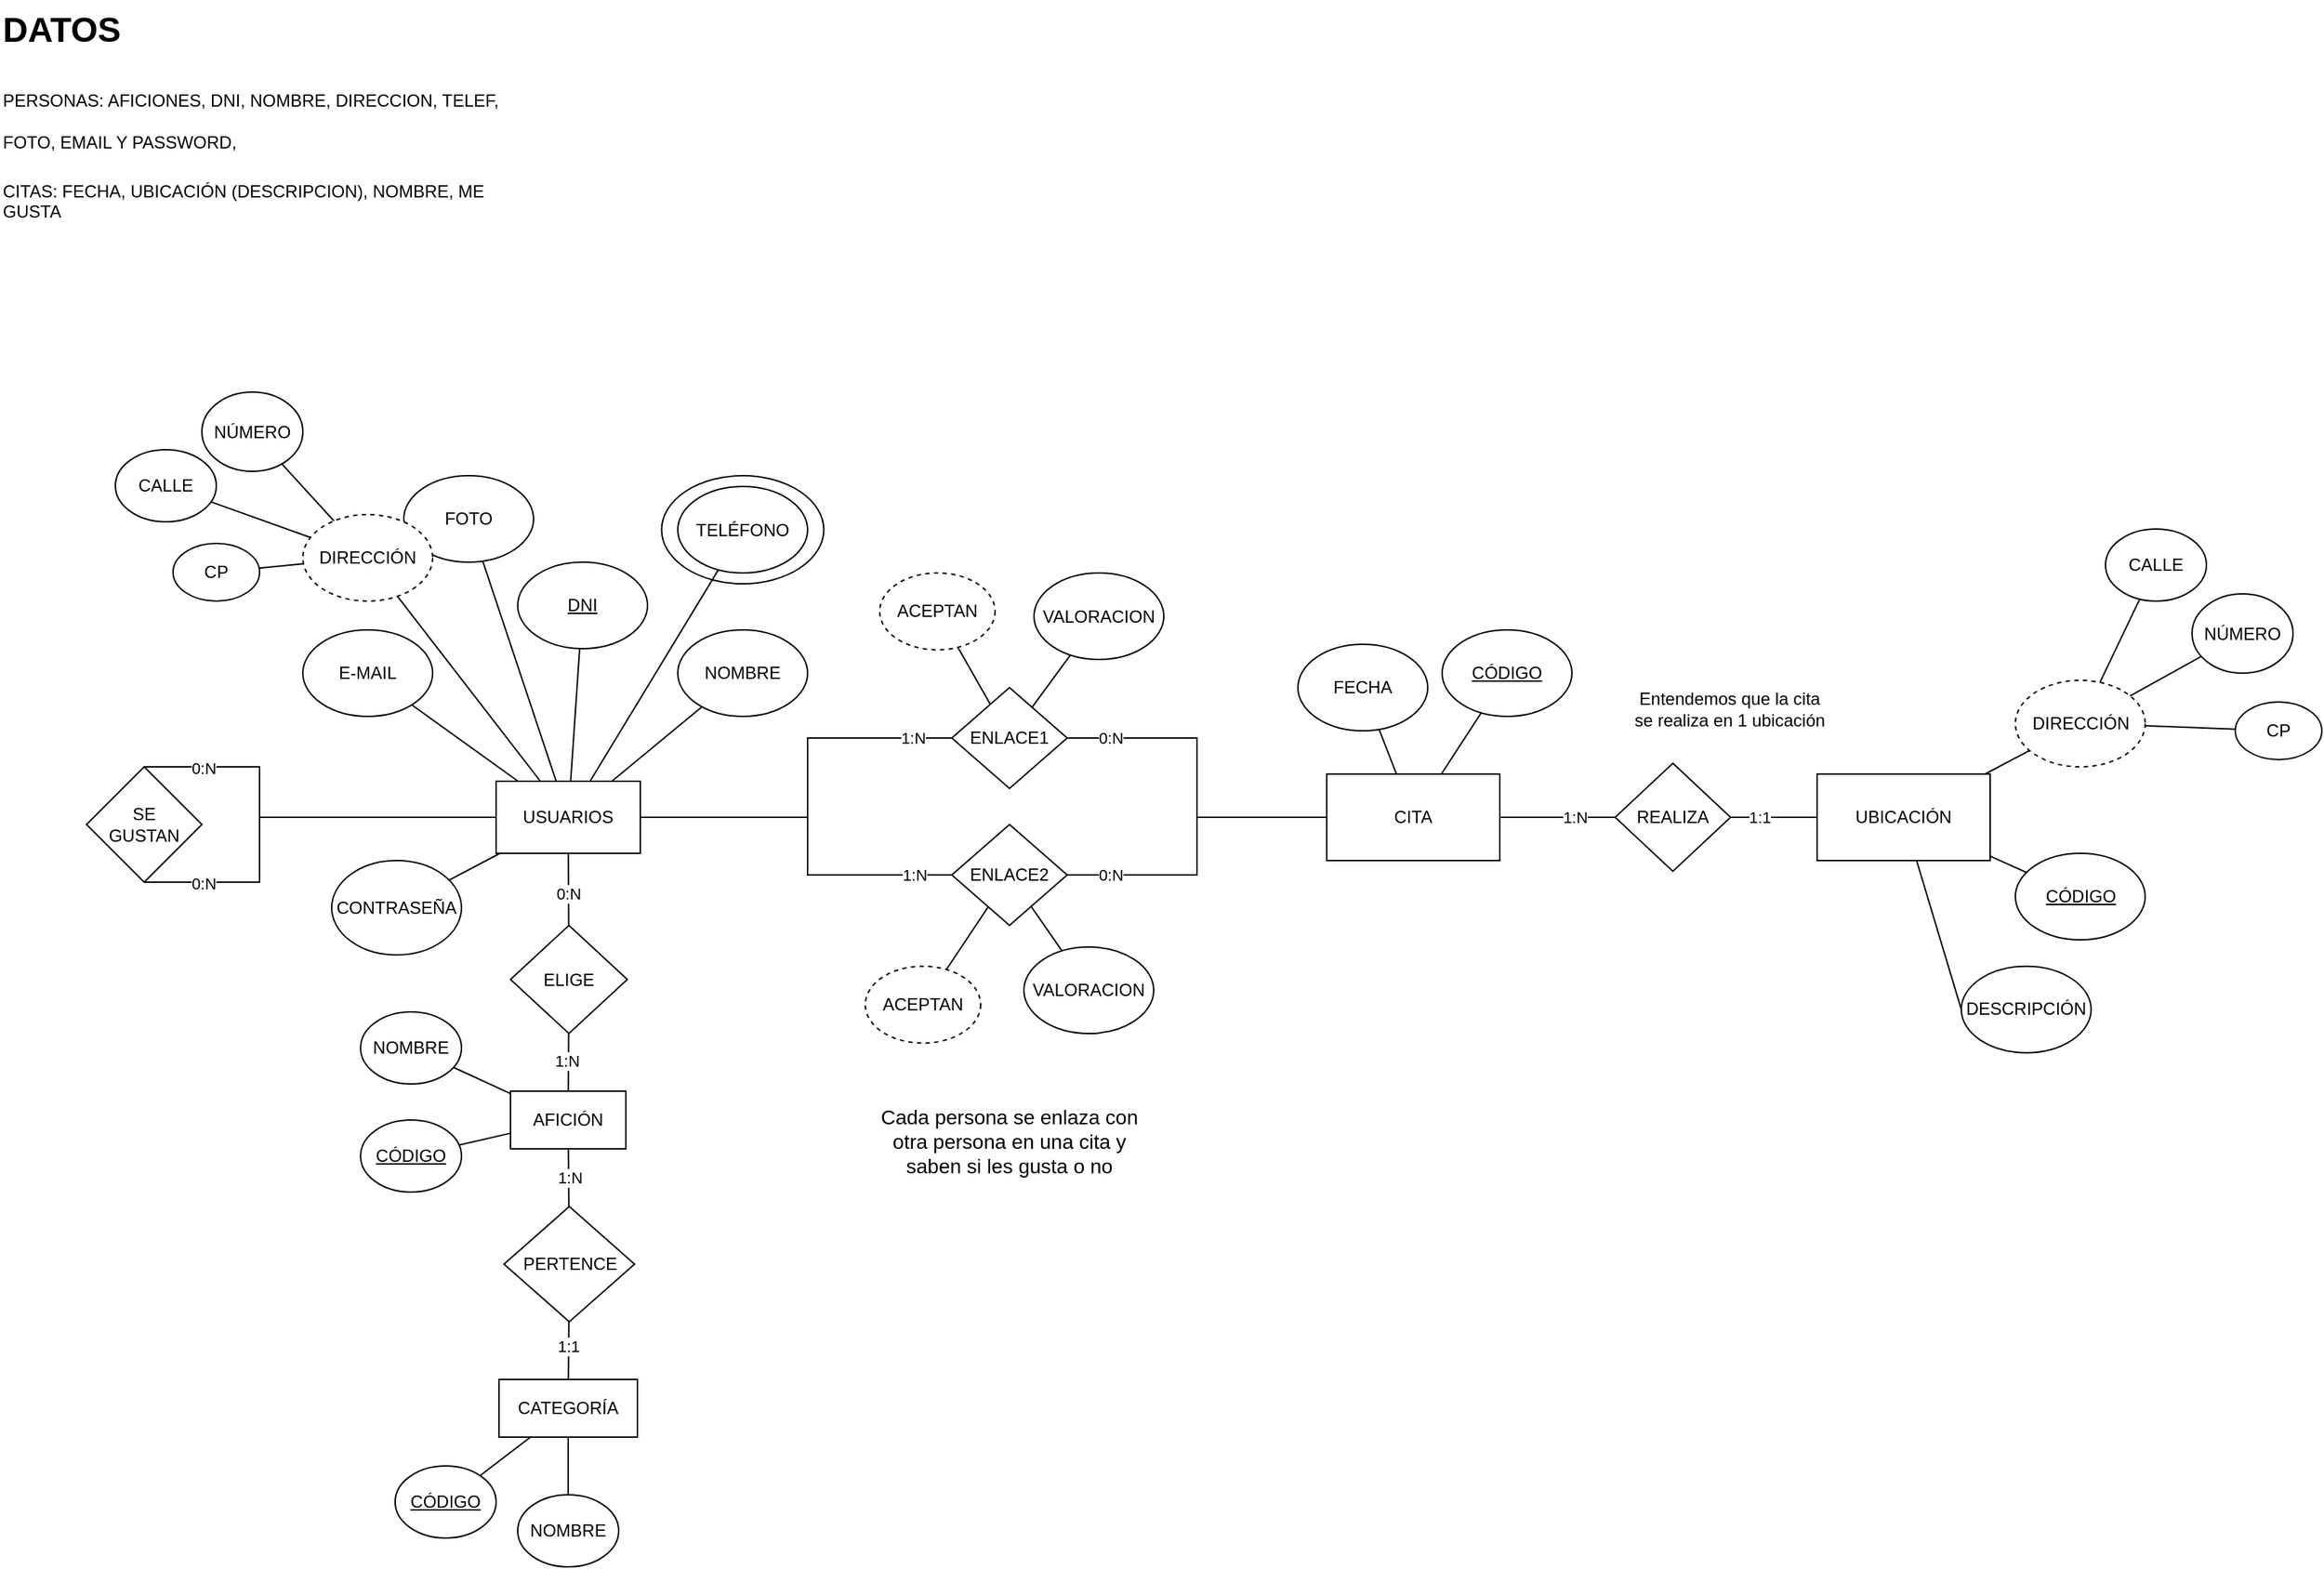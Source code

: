 <mxfile version="25.0.3">
  <diagram id="axB7szs_uBeu4hfYstc7" name="Página-1">
    <mxGraphModel dx="2064" dy="2324" grid="1" gridSize="10" guides="1" tooltips="1" connect="1" arrows="1" fold="1" page="1" pageScale="1" pageWidth="827" pageHeight="1169" math="0" shadow="0">
      <root>
        <mxCell id="0" />
        <mxCell id="1" parent="0" />
        <mxCell id="v1AuQ7H95rM6WsMichzJ-2" value="TELÉFONO" style="ellipse;whiteSpace=wrap;html=1;" parent="1" vertex="1">
          <mxGeometry x="478.75" y="240" width="112.5" height="75" as="geometry" />
        </mxCell>
        <mxCell id="EXCapHJ6gCYgwVX0uH0I-9" style="edgeStyle=orthogonalEdgeStyle;rounded=0;orthogonalLoop=1;jettySize=auto;html=1;entryX=0;entryY=0.5;entryDx=0;entryDy=0;endArrow=baseDash;endFill=0;" parent="1" source="EXCapHJ6gCYgwVX0uH0I-1" target="EXCapHJ6gCYgwVX0uH0I-7" edge="1">
          <mxGeometry relative="1" as="geometry" />
        </mxCell>
        <mxCell id="G3qJ_SjWnHiUUI0TjXIg-10" value="0:N" style="edgeLabel;html=1;align=center;verticalAlign=middle;resizable=0;points=[];" parent="EXCapHJ6gCYgwVX0uH0I-9" vertex="1" connectable="0">
          <mxGeometry x="-0.601" y="3" relative="1" as="geometry">
            <mxPoint x="-17" y="3" as="offset" />
          </mxGeometry>
        </mxCell>
        <mxCell id="EXCapHJ6gCYgwVX0uH0I-1" value="ENLACE1" style="rhombus;whiteSpace=wrap;html=1;strokeWidth=1;" parent="1" vertex="1">
          <mxGeometry x="680" y="387" width="80" height="70" as="geometry" />
        </mxCell>
        <mxCell id="EXCapHJ6gCYgwVX0uH0I-4" value="&lt;h1 style=&quot;margin-top: 0px;&quot;&gt;&lt;span style=&quot;background-color: initial;&quot;&gt;DATOS&lt;/span&gt;&lt;/h1&gt;&lt;h1 style=&quot;margin-top: 0px;&quot;&gt;&lt;span style=&quot;font-size: 12px; font-weight: 400;&quot;&gt;PERSONAS: AFICIONES, DNI, NOMBRE, DIRECCION, TELEF, FOTO, EMAIL Y PASSWORD,&amp;nbsp;&lt;/span&gt;&lt;/h1&gt;&lt;div&gt;&lt;span style=&quot;font-size: 12px; font-weight: 400;&quot;&gt;CITAS: FECHA, UBICACIÓN (DESCRIPCION), NOMBRE, ME GUSTA&lt;/span&gt;&lt;/div&gt;&lt;div&gt;&lt;span style=&quot;font-size: 12px; font-weight: 400;&quot;&gt;&lt;br&gt;&lt;/span&gt;&lt;/div&gt;&lt;div&gt;&lt;span style=&quot;font-size: 12px; font-weight: 400;&quot;&gt;&lt;br&gt;&lt;/span&gt;&lt;/div&gt;&lt;div&gt;&lt;span style=&quot;font-size: 12px; font-weight: 400;&quot;&gt;&lt;br&gt;&lt;/span&gt;&lt;/div&gt;&lt;div&gt;&lt;span style=&quot;font-size: 12px; font-weight: 400;&quot;&gt;&lt;br&gt;&lt;/span&gt;&lt;/div&gt;&lt;div&gt;&lt;span style=&quot;font-size: 12px; font-weight: 400;&quot;&gt;&lt;br&gt;&lt;/span&gt;&lt;/div&gt;&lt;div&gt;&lt;span style=&quot;font-size: 12px; font-weight: 400;&quot;&gt;&lt;br&gt;&lt;/span&gt;&lt;/div&gt;&lt;div&gt;&lt;br&gt;&lt;/div&gt;" style="text;html=1;whiteSpace=wrap;overflow=hidden;rounded=0;" parent="1" vertex="1">
          <mxGeometry x="20" y="-90" width="370" height="160" as="geometry" />
        </mxCell>
        <mxCell id="EXCapHJ6gCYgwVX0uH0I-5" value="USUARIOS" style="rounded=0;whiteSpace=wrap;html=1;strokeWidth=1;" parent="1" vertex="1">
          <mxGeometry x="364" y="452" width="100" height="50" as="geometry" />
        </mxCell>
        <mxCell id="EXCapHJ6gCYgwVX0uH0I-7" value="CITA" style="rounded=0;whiteSpace=wrap;html=1;strokeWidth=1;" parent="1" vertex="1">
          <mxGeometry x="940.0" y="447" width="120" height="60" as="geometry" />
        </mxCell>
        <mxCell id="SdneMGF3WSqkRSDgV3Lc-2" value="TELÉFONO" style="ellipse;whiteSpace=wrap;html=1;" parent="1" vertex="1">
          <mxGeometry x="490" y="247.5" width="90" height="60" as="geometry" />
        </mxCell>
        <mxCell id="SdneMGF3WSqkRSDgV3Lc-4" value="NOMBRE" style="ellipse;whiteSpace=wrap;html=1;" parent="1" vertex="1">
          <mxGeometry x="490" y="347" width="90" height="60" as="geometry" />
        </mxCell>
        <mxCell id="SdneMGF3WSqkRSDgV3Lc-5" value="&lt;u&gt;DNI&lt;/u&gt;" style="ellipse;whiteSpace=wrap;html=1;" parent="1" vertex="1">
          <mxGeometry x="379" y="300" width="90" height="60" as="geometry" />
        </mxCell>
        <mxCell id="SdneMGF3WSqkRSDgV3Lc-8" value="FOTO" style="ellipse;whiteSpace=wrap;html=1;" parent="1" vertex="1">
          <mxGeometry x="300" y="240" width="90" height="60" as="geometry" />
        </mxCell>
        <mxCell id="SdneMGF3WSqkRSDgV3Lc-14" value="FECHA" style="ellipse;whiteSpace=wrap;html=1;" parent="1" vertex="1">
          <mxGeometry x="920.0" y="357" width="90" height="60" as="geometry" />
        </mxCell>
        <mxCell id="F3HrLOQjKa00HK4MqhvZ-4" value="&lt;u&gt;CÓDIGO&lt;/u&gt;" style="ellipse;whiteSpace=wrap;html=1;" parent="1" vertex="1">
          <mxGeometry x="1020" y="347" width="90" height="60" as="geometry" />
        </mxCell>
        <mxCell id="F3HrLOQjKa00HK4MqhvZ-6" value="DESCRIPCIÓN" style="ellipse;whiteSpace=wrap;html=1;" parent="1" vertex="1">
          <mxGeometry x="1380.0" y="580.33" width="90" height="60" as="geometry" />
        </mxCell>
        <mxCell id="F3HrLOQjKa00HK4MqhvZ-7" value="DIRECCIÓN" style="ellipse;whiteSpace=wrap;html=1;dashed=1;" parent="1" vertex="1">
          <mxGeometry x="1417.5" y="382" width="90" height="60" as="geometry" />
        </mxCell>
        <mxCell id="F3HrLOQjKa00HK4MqhvZ-9" value="" style="endArrow=none;html=1;rounded=0;" parent="1" source="G3qJ_SjWnHiUUI0TjXIg-29" target="F3HrLOQjKa00HK4MqhvZ-7" edge="1">
          <mxGeometry width="50" height="50" relative="1" as="geometry">
            <mxPoint x="1392.5" y="442" as="sourcePoint" />
            <mxPoint x="1413.255" y="422.29" as="targetPoint" />
          </mxGeometry>
        </mxCell>
        <mxCell id="F3HrLOQjKa00HK4MqhvZ-10" value="" style="endArrow=none;html=1;rounded=0;entryX=0;entryY=0.5;entryDx=0;entryDy=0;" parent="1" source="G3qJ_SjWnHiUUI0TjXIg-29" target="F3HrLOQjKa00HK4MqhvZ-6" edge="1">
          <mxGeometry width="50" height="50" relative="1" as="geometry">
            <mxPoint x="1445.315" y="482.6" as="sourcePoint" />
            <mxPoint x="1190.0" y="407" as="targetPoint" />
          </mxGeometry>
        </mxCell>
        <mxCell id="x9cMc5ZENm_dU33en5SK-2" value="ELIGE" style="rhombus;whiteSpace=wrap;html=1;" parent="1" vertex="1">
          <mxGeometry x="374" y="552" width="81" height="75" as="geometry" />
        </mxCell>
        <mxCell id="zyg5xjp4BJOo1bfxlwmu-10" value="" style="endArrow=none;html=1;rounded=0;" parent="1" source="EXCapHJ6gCYgwVX0uH0I-5" target="SdneMGF3WSqkRSDgV3Lc-2" edge="1">
          <mxGeometry width="50" height="50" relative="1" as="geometry">
            <mxPoint x="550" y="497" as="sourcePoint" />
            <mxPoint x="600" y="447" as="targetPoint" />
          </mxGeometry>
        </mxCell>
        <mxCell id="zyg5xjp4BJOo1bfxlwmu-12" value="" style="endArrow=none;html=1;rounded=0;" parent="1" source="EXCapHJ6gCYgwVX0uH0I-5" target="SdneMGF3WSqkRSDgV3Lc-4" edge="1">
          <mxGeometry width="50" height="50" relative="1" as="geometry">
            <mxPoint x="550" y="497" as="sourcePoint" />
            <mxPoint x="600" y="447" as="targetPoint" />
          </mxGeometry>
        </mxCell>
        <mxCell id="zyg5xjp4BJOo1bfxlwmu-13" value="" style="endArrow=none;html=1;rounded=0;" parent="1" source="EXCapHJ6gCYgwVX0uH0I-5" target="SdneMGF3WSqkRSDgV3Lc-5" edge="1">
          <mxGeometry width="50" height="50" relative="1" as="geometry">
            <mxPoint x="550" y="497" as="sourcePoint" />
            <mxPoint x="600" y="447" as="targetPoint" />
          </mxGeometry>
        </mxCell>
        <mxCell id="zyg5xjp4BJOo1bfxlwmu-14" value="" style="endArrow=none;html=1;rounded=0;" parent="1" source="EXCapHJ6gCYgwVX0uH0I-5" target="SdneMGF3WSqkRSDgV3Lc-8" edge="1">
          <mxGeometry width="50" height="50" relative="1" as="geometry">
            <mxPoint x="550" y="497" as="sourcePoint" />
            <mxPoint x="600" y="447" as="targetPoint" />
          </mxGeometry>
        </mxCell>
        <mxCell id="zyg5xjp4BJOo1bfxlwmu-15" value="ACEPTAN" style="ellipse;whiteSpace=wrap;html=1;dashed=1;" parent="1" vertex="1">
          <mxGeometry x="630" y="307.5" width="80" height="53.33" as="geometry" />
        </mxCell>
        <mxCell id="zyg5xjp4BJOo1bfxlwmu-16" value="" style="endArrow=none;html=1;rounded=0;" parent="1" source="zyg5xjp4BJOo1bfxlwmu-15" target="EXCapHJ6gCYgwVX0uH0I-1" edge="1">
          <mxGeometry width="50" height="50" relative="1" as="geometry">
            <mxPoint x="860.22" y="707" as="sourcePoint" />
            <mxPoint x="910.22" y="657" as="targetPoint" />
          </mxGeometry>
        </mxCell>
        <mxCell id="zyg5xjp4BJOo1bfxlwmu-26" value="" style="endArrow=none;html=1;rounded=0;" parent="1" source="EXCapHJ6gCYgwVX0uH0I-7" target="F3HrLOQjKa00HK4MqhvZ-4" edge="1">
          <mxGeometry width="50" height="50" relative="1" as="geometry">
            <mxPoint x="810.1" y="587" as="sourcePoint" />
            <mxPoint x="860.1" y="537" as="targetPoint" />
          </mxGeometry>
        </mxCell>
        <mxCell id="zyg5xjp4BJOo1bfxlwmu-27" value="" style="endArrow=none;html=1;rounded=0;" parent="1" source="EXCapHJ6gCYgwVX0uH0I-7" target="SdneMGF3WSqkRSDgV3Lc-14" edge="1">
          <mxGeometry width="50" height="50" relative="1" as="geometry">
            <mxPoint x="810.1" y="587" as="sourcePoint" />
            <mxPoint x="860.1" y="537" as="targetPoint" />
          </mxGeometry>
        </mxCell>
        <mxCell id="G3qJ_SjWnHiUUI0TjXIg-3" value="" style="endArrow=none;html=1;rounded=0;" parent="1" source="x9cMc5ZENm_dU33en5SK-2" target="G3qJ_SjWnHiUUI0TjXIg-5" edge="1">
          <mxGeometry width="50" height="50" relative="1" as="geometry">
            <mxPoint x="490" y="567" as="sourcePoint" />
            <mxPoint x="410" y="737" as="targetPoint" />
          </mxGeometry>
        </mxCell>
        <mxCell id="G3qJ_SjWnHiUUI0TjXIg-7" value="1:N" style="edgeLabel;html=1;align=center;verticalAlign=middle;resizable=0;points=[];" parent="G3qJ_SjWnHiUUI0TjXIg-3" vertex="1" connectable="0">
          <mxGeometry x="-0.048" y="-1" relative="1" as="geometry">
            <mxPoint as="offset" />
          </mxGeometry>
        </mxCell>
        <mxCell id="G3qJ_SjWnHiUUI0TjXIg-4" value="" style="endArrow=none;html=1;rounded=0;" parent="1" source="EXCapHJ6gCYgwVX0uH0I-5" target="x9cMc5ZENm_dU33en5SK-2" edge="1">
          <mxGeometry width="50" height="50" relative="1" as="geometry">
            <mxPoint x="990" y="437" as="sourcePoint" />
            <mxPoint x="1040" y="387" as="targetPoint" />
          </mxGeometry>
        </mxCell>
        <mxCell id="G3qJ_SjWnHiUUI0TjXIg-6" value="0:N" style="edgeLabel;html=1;align=center;verticalAlign=middle;resizable=0;points=[];" parent="G3qJ_SjWnHiUUI0TjXIg-4" vertex="1" connectable="0">
          <mxGeometry x="0.099" relative="1" as="geometry">
            <mxPoint as="offset" />
          </mxGeometry>
        </mxCell>
        <mxCell id="G3qJ_SjWnHiUUI0TjXIg-5" value="AFICIÓN" style="rounded=0;whiteSpace=wrap;html=1;" parent="1" vertex="1">
          <mxGeometry x="374" y="667" width="80" height="40" as="geometry" />
        </mxCell>
        <mxCell id="G3qJ_SjWnHiUUI0TjXIg-8" value="" style="endArrow=none;html=1;rounded=0;entryX=0;entryY=0.5;entryDx=0;entryDy=0;" parent="1" source="EXCapHJ6gCYgwVX0uH0I-5" target="EXCapHJ6gCYgwVX0uH0I-1" edge="1">
          <mxGeometry width="50" height="50" relative="1" as="geometry">
            <mxPoint x="820" y="467" as="sourcePoint" />
            <mxPoint x="870" y="417" as="targetPoint" />
            <Array as="points">
              <mxPoint x="580" y="477" />
              <mxPoint x="580" y="422" />
            </Array>
          </mxGeometry>
        </mxCell>
        <mxCell id="G3qJ_SjWnHiUUI0TjXIg-9" value="1:N" style="edgeLabel;html=1;align=center;verticalAlign=middle;resizable=0;points=[];" parent="G3qJ_SjWnHiUUI0TjXIg-8" vertex="1" connectable="0">
          <mxGeometry x="0.668" y="1" relative="1" as="geometry">
            <mxPoint x="18" y="1" as="offset" />
          </mxGeometry>
        </mxCell>
        <mxCell id="G3qJ_SjWnHiUUI0TjXIg-12" value="ENLACE2" style="rhombus;whiteSpace=wrap;html=1;strokeWidth=1;" parent="1" vertex="1">
          <mxGeometry x="680" y="482" width="80" height="70" as="geometry" />
        </mxCell>
        <mxCell id="G3qJ_SjWnHiUUI0TjXIg-16" value="" style="endArrow=none;html=1;rounded=0;entryX=0;entryY=0.5;entryDx=0;entryDy=0;exitX=1;exitY=0.5;exitDx=0;exitDy=0;" parent="1" source="G3qJ_SjWnHiUUI0TjXIg-12" target="EXCapHJ6gCYgwVX0uH0I-7" edge="1">
          <mxGeometry width="50" height="50" relative="1" as="geometry">
            <mxPoint x="790" y="527" as="sourcePoint" />
            <mxPoint x="830" y="417" as="targetPoint" />
            <Array as="points">
              <mxPoint x="850" y="517" />
              <mxPoint x="850" y="477" />
            </Array>
          </mxGeometry>
        </mxCell>
        <mxCell id="G3qJ_SjWnHiUUI0TjXIg-19" value="0:N" style="edgeLabel;html=1;align=center;verticalAlign=middle;resizable=0;points=[];" parent="G3qJ_SjWnHiUUI0TjXIg-16" vertex="1" connectable="0">
          <mxGeometry x="-0.727" relative="1" as="geometry">
            <mxPoint as="offset" />
          </mxGeometry>
        </mxCell>
        <mxCell id="G3qJ_SjWnHiUUI0TjXIg-17" value="" style="endArrow=none;html=1;rounded=0;entryX=0;entryY=0.5;entryDx=0;entryDy=0;" parent="1" source="EXCapHJ6gCYgwVX0uH0I-5" target="G3qJ_SjWnHiUUI0TjXIg-12" edge="1">
          <mxGeometry width="50" height="50" relative="1" as="geometry">
            <mxPoint x="780" y="467" as="sourcePoint" />
            <mxPoint x="830" y="417" as="targetPoint" />
            <Array as="points">
              <mxPoint x="580" y="477" />
              <mxPoint x="580" y="517" />
            </Array>
          </mxGeometry>
        </mxCell>
        <mxCell id="G3qJ_SjWnHiUUI0TjXIg-18" value="1:N" style="edgeLabel;html=1;align=center;verticalAlign=middle;resizable=0;points=[];" parent="G3qJ_SjWnHiUUI0TjXIg-17" vertex="1" connectable="0">
          <mxGeometry x="0.798" relative="1" as="geometry">
            <mxPoint as="offset" />
          </mxGeometry>
        </mxCell>
        <mxCell id="G3qJ_SjWnHiUUI0TjXIg-22" value="&lt;u&gt;CÓDIGO&lt;/u&gt;" style="ellipse;whiteSpace=wrap;html=1;" parent="1" vertex="1">
          <mxGeometry x="270" y="687" width="70" height="50" as="geometry" />
        </mxCell>
        <mxCell id="G3qJ_SjWnHiUUI0TjXIg-23" value="NOMBRE" style="ellipse;whiteSpace=wrap;html=1;" parent="1" vertex="1">
          <mxGeometry x="270" y="612" width="70" height="50" as="geometry" />
        </mxCell>
        <mxCell id="G3qJ_SjWnHiUUI0TjXIg-26" value="" style="endArrow=none;html=1;rounded=0;" parent="1" source="G3qJ_SjWnHiUUI0TjXIg-5" target="G3qJ_SjWnHiUUI0TjXIg-23" edge="1">
          <mxGeometry width="50" height="50" relative="1" as="geometry">
            <mxPoint x="760" y="757" as="sourcePoint" />
            <mxPoint x="810" y="707" as="targetPoint" />
          </mxGeometry>
        </mxCell>
        <mxCell id="G3qJ_SjWnHiUUI0TjXIg-27" value="" style="endArrow=none;html=1;rounded=0;" parent="1" source="G3qJ_SjWnHiUUI0TjXIg-5" target="G3qJ_SjWnHiUUI0TjXIg-22" edge="1">
          <mxGeometry width="50" height="50" relative="1" as="geometry">
            <mxPoint x="760" y="757" as="sourcePoint" />
            <mxPoint x="810" y="707" as="targetPoint" />
          </mxGeometry>
        </mxCell>
        <mxCell id="G3qJ_SjWnHiUUI0TjXIg-29" value="UBICACIÓN" style="rounded=0;whiteSpace=wrap;html=1;strokeWidth=1;" parent="1" vertex="1">
          <mxGeometry x="1280" y="447" width="120" height="60" as="geometry" />
        </mxCell>
        <mxCell id="G3qJ_SjWnHiUUI0TjXIg-30" value="&lt;u&gt;CÓDIGO&lt;/u&gt;" style="ellipse;whiteSpace=wrap;html=1;" parent="1" vertex="1">
          <mxGeometry x="1417.5" y="502" width="90" height="60" as="geometry" />
        </mxCell>
        <mxCell id="G3qJ_SjWnHiUUI0TjXIg-31" value="" style="endArrow=none;html=1;rounded=0;" parent="1" source="G3qJ_SjWnHiUUI0TjXIg-30" target="G3qJ_SjWnHiUUI0TjXIg-29" edge="1">
          <mxGeometry width="50" height="50" relative="1" as="geometry">
            <mxPoint x="1060" y="657" as="sourcePoint" />
            <mxPoint x="1110" y="607" as="targetPoint" />
          </mxGeometry>
        </mxCell>
        <mxCell id="G3qJ_SjWnHiUUI0TjXIg-32" value="CATEGORÍA" style="rounded=0;whiteSpace=wrap;html=1;strokeWidth=1;" parent="1" vertex="1">
          <mxGeometry x="366" y="867" width="96" height="40" as="geometry" />
        </mxCell>
        <mxCell id="G3qJ_SjWnHiUUI0TjXIg-33" value="" style="endArrow=none;html=1;rounded=0;" parent="1" source="G3qJ_SjWnHiUUI0TjXIg-5" target="G3qJ_SjWnHiUUI0TjXIg-34" edge="1">
          <mxGeometry width="50" height="50" relative="1" as="geometry">
            <mxPoint x="640" y="557" as="sourcePoint" />
            <mxPoint x="414" y="777" as="targetPoint" />
          </mxGeometry>
        </mxCell>
        <mxCell id="G3qJ_SjWnHiUUI0TjXIg-36" value="1:N" style="edgeLabel;html=1;align=center;verticalAlign=middle;resizable=0;points=[];" parent="G3qJ_SjWnHiUUI0TjXIg-33" vertex="1" connectable="0">
          <mxGeometry x="0.243" y="4" relative="1" as="geometry">
            <mxPoint x="-4" y="-5" as="offset" />
          </mxGeometry>
        </mxCell>
        <mxCell id="G3qJ_SjWnHiUUI0TjXIg-34" value="PERTENCE" style="rhombus;whiteSpace=wrap;html=1;" parent="1" vertex="1">
          <mxGeometry x="369.5" y="747" width="90.5" height="80" as="geometry" />
        </mxCell>
        <mxCell id="G3qJ_SjWnHiUUI0TjXIg-35" value="" style="endArrow=none;html=1;rounded=0;" parent="1" source="G3qJ_SjWnHiUUI0TjXIg-34" target="G3qJ_SjWnHiUUI0TjXIg-32" edge="1">
          <mxGeometry width="50" height="50" relative="1" as="geometry">
            <mxPoint x="640" y="757" as="sourcePoint" />
            <mxPoint x="690" y="707" as="targetPoint" />
          </mxGeometry>
        </mxCell>
        <mxCell id="G3qJ_SjWnHiUUI0TjXIg-37" value="1:1" style="edgeLabel;html=1;align=center;verticalAlign=middle;resizable=0;points=[];" parent="G3qJ_SjWnHiUUI0TjXIg-35" vertex="1" connectable="0">
          <mxGeometry x="-0.124" y="-1" relative="1" as="geometry">
            <mxPoint as="offset" />
          </mxGeometry>
        </mxCell>
        <mxCell id="G3qJ_SjWnHiUUI0TjXIg-38" value="CALLE" style="ellipse;whiteSpace=wrap;html=1;" parent="1" vertex="1">
          <mxGeometry x="1480" y="277" width="70" height="50" as="geometry" />
        </mxCell>
        <mxCell id="G3qJ_SjWnHiUUI0TjXIg-39" value="CP" style="ellipse;whiteSpace=wrap;html=1;" parent="1" vertex="1">
          <mxGeometry x="1570" y="397" width="60" height="40" as="geometry" />
        </mxCell>
        <mxCell id="G3qJ_SjWnHiUUI0TjXIg-40" value="NÚMERO" style="ellipse;whiteSpace=wrap;html=1;" parent="1" vertex="1">
          <mxGeometry x="1540" y="322" width="70" height="55" as="geometry" />
        </mxCell>
        <mxCell id="G3qJ_SjWnHiUUI0TjXIg-41" value="" style="endArrow=none;html=1;rounded=0;" parent="1" source="F3HrLOQjKa00HK4MqhvZ-7" target="G3qJ_SjWnHiUUI0TjXIg-39" edge="1">
          <mxGeometry width="50" height="50" relative="1" as="geometry">
            <mxPoint x="1230" y="477" as="sourcePoint" />
            <mxPoint x="1280" y="427" as="targetPoint" />
          </mxGeometry>
        </mxCell>
        <mxCell id="G3qJ_SjWnHiUUI0TjXIg-42" value="" style="endArrow=none;html=1;rounded=0;" parent="1" source="F3HrLOQjKa00HK4MqhvZ-7" target="G3qJ_SjWnHiUUI0TjXIg-40" edge="1">
          <mxGeometry width="50" height="50" relative="1" as="geometry">
            <mxPoint x="1230" y="477" as="sourcePoint" />
            <mxPoint x="1280" y="427" as="targetPoint" />
          </mxGeometry>
        </mxCell>
        <mxCell id="G3qJ_SjWnHiUUI0TjXIg-43" value="" style="endArrow=none;html=1;rounded=0;" parent="1" source="F3HrLOQjKa00HK4MqhvZ-7" target="G3qJ_SjWnHiUUI0TjXIg-38" edge="1">
          <mxGeometry width="50" height="50" relative="1" as="geometry">
            <mxPoint x="1230" y="477" as="sourcePoint" />
            <mxPoint x="1280" y="427" as="targetPoint" />
          </mxGeometry>
        </mxCell>
        <mxCell id="DLDQ-ocfq3cPrbs6TI_T-1" value="&lt;u&gt;CÓDIGO&lt;/u&gt;" style="ellipse;whiteSpace=wrap;html=1;" parent="1" vertex="1">
          <mxGeometry x="294" y="927" width="70" height="50" as="geometry" />
        </mxCell>
        <mxCell id="DLDQ-ocfq3cPrbs6TI_T-2" value="NOMBRE" style="ellipse;whiteSpace=wrap;html=1;" parent="1" vertex="1">
          <mxGeometry x="379" y="947" width="70" height="50" as="geometry" />
        </mxCell>
        <mxCell id="DLDQ-ocfq3cPrbs6TI_T-3" value="" style="endArrow=none;html=1;rounded=0;" parent="1" source="G3qJ_SjWnHiUUI0TjXIg-32" target="DLDQ-ocfq3cPrbs6TI_T-2" edge="1">
          <mxGeometry width="50" height="50" relative="1" as="geometry">
            <mxPoint x="800" y="757" as="sourcePoint" />
            <mxPoint x="850" y="707" as="targetPoint" />
          </mxGeometry>
        </mxCell>
        <mxCell id="DLDQ-ocfq3cPrbs6TI_T-4" value="" style="endArrow=none;html=1;rounded=0;" parent="1" source="G3qJ_SjWnHiUUI0TjXIg-32" target="DLDQ-ocfq3cPrbs6TI_T-1" edge="1">
          <mxGeometry width="50" height="50" relative="1" as="geometry">
            <mxPoint x="800" y="757" as="sourcePoint" />
            <mxPoint x="850" y="707" as="targetPoint" />
          </mxGeometry>
        </mxCell>
        <mxCell id="DLDQ-ocfq3cPrbs6TI_T-5" value="CONTRASEÑA" style="ellipse;whiteSpace=wrap;html=1;" parent="1" vertex="1">
          <mxGeometry x="250" y="507" width="90" height="65.5" as="geometry" />
        </mxCell>
        <mxCell id="DLDQ-ocfq3cPrbs6TI_T-6" value="E-MAIL" style="ellipse;whiteSpace=wrap;html=1;" parent="1" vertex="1">
          <mxGeometry x="230" y="347" width="90" height="60" as="geometry" />
        </mxCell>
        <mxCell id="DLDQ-ocfq3cPrbs6TI_T-7" value="" style="endArrow=none;html=1;rounded=0;" parent="1" source="DLDQ-ocfq3cPrbs6TI_T-6" target="EXCapHJ6gCYgwVX0uH0I-5" edge="1">
          <mxGeometry width="50" height="50" relative="1" as="geometry">
            <mxPoint x="800" y="627" as="sourcePoint" />
            <mxPoint x="850" y="577" as="targetPoint" />
          </mxGeometry>
        </mxCell>
        <mxCell id="DLDQ-ocfq3cPrbs6TI_T-9" value="" style="endArrow=none;html=1;rounded=0;" parent="1" source="EXCapHJ6gCYgwVX0uH0I-5" target="DLDQ-ocfq3cPrbs6TI_T-5" edge="1">
          <mxGeometry width="50" height="50" relative="1" as="geometry">
            <mxPoint x="800" y="627" as="sourcePoint" />
            <mxPoint x="850" y="577" as="targetPoint" />
          </mxGeometry>
        </mxCell>
        <mxCell id="DLDQ-ocfq3cPrbs6TI_T-10" value="DIRECCIÓN" style="ellipse;whiteSpace=wrap;html=1;dashed=1;" parent="1" vertex="1">
          <mxGeometry x="230.0" y="267" width="90" height="60" as="geometry" />
        </mxCell>
        <mxCell id="DLDQ-ocfq3cPrbs6TI_T-11" value="" style="endArrow=none;html=1;rounded=0;" parent="1" source="EXCapHJ6gCYgwVX0uH0I-5" target="DLDQ-ocfq3cPrbs6TI_T-10" edge="1">
          <mxGeometry width="50" height="50" relative="1" as="geometry">
            <mxPoint x="-43" y="447" as="sourcePoint" />
            <mxPoint x="-26.745" y="422.29" as="targetPoint" />
          </mxGeometry>
        </mxCell>
        <mxCell id="DLDQ-ocfq3cPrbs6TI_T-12" value="CALLE" style="ellipse;whiteSpace=wrap;html=1;" parent="1" vertex="1">
          <mxGeometry x="100" y="222" width="70" height="50" as="geometry" />
        </mxCell>
        <mxCell id="DLDQ-ocfq3cPrbs6TI_T-13" value="CP" style="ellipse;whiteSpace=wrap;html=1;" parent="1" vertex="1">
          <mxGeometry x="140" y="287" width="60" height="40" as="geometry" />
        </mxCell>
        <mxCell id="DLDQ-ocfq3cPrbs6TI_T-14" value="NÚMERO" style="ellipse;whiteSpace=wrap;html=1;" parent="1" vertex="1">
          <mxGeometry x="160" y="182" width="70" height="55" as="geometry" />
        </mxCell>
        <mxCell id="DLDQ-ocfq3cPrbs6TI_T-15" value="" style="endArrow=none;html=1;rounded=0;" parent="1" source="DLDQ-ocfq3cPrbs6TI_T-10" target="DLDQ-ocfq3cPrbs6TI_T-13" edge="1">
          <mxGeometry width="50" height="50" relative="1" as="geometry">
            <mxPoint x="-200" y="367" as="sourcePoint" />
            <mxPoint x="-150" y="317" as="targetPoint" />
          </mxGeometry>
        </mxCell>
        <mxCell id="DLDQ-ocfq3cPrbs6TI_T-16" value="" style="endArrow=none;html=1;rounded=0;" parent="1" source="DLDQ-ocfq3cPrbs6TI_T-10" target="DLDQ-ocfq3cPrbs6TI_T-14" edge="1">
          <mxGeometry width="50" height="50" relative="1" as="geometry">
            <mxPoint x="-200" y="367" as="sourcePoint" />
            <mxPoint x="-150" y="317" as="targetPoint" />
          </mxGeometry>
        </mxCell>
        <mxCell id="DLDQ-ocfq3cPrbs6TI_T-17" value="" style="endArrow=none;html=1;rounded=0;" parent="1" source="DLDQ-ocfq3cPrbs6TI_T-10" target="DLDQ-ocfq3cPrbs6TI_T-12" edge="1">
          <mxGeometry width="50" height="50" relative="1" as="geometry">
            <mxPoint x="-200" y="367" as="sourcePoint" />
            <mxPoint x="-150" y="317" as="targetPoint" />
          </mxGeometry>
        </mxCell>
        <mxCell id="DLDQ-ocfq3cPrbs6TI_T-18" value="REALIZA" style="rhombus;whiteSpace=wrap;html=1;" parent="1" vertex="1">
          <mxGeometry x="1140" y="439.5" width="80" height="75" as="geometry" />
        </mxCell>
        <mxCell id="DLDQ-ocfq3cPrbs6TI_T-19" value="" style="endArrow=none;html=1;rounded=0;" parent="1" source="DLDQ-ocfq3cPrbs6TI_T-18" target="G3qJ_SjWnHiUUI0TjXIg-29" edge="1">
          <mxGeometry width="50" height="50" relative="1" as="geometry">
            <mxPoint x="800" y="617" as="sourcePoint" />
            <mxPoint x="850" y="567" as="targetPoint" />
          </mxGeometry>
        </mxCell>
        <mxCell id="DLDQ-ocfq3cPrbs6TI_T-21" value="1:1" style="edgeLabel;html=1;align=center;verticalAlign=middle;resizable=0;points=[];" parent="DLDQ-ocfq3cPrbs6TI_T-19" vertex="1" connectable="0">
          <mxGeometry x="-0.345" relative="1" as="geometry">
            <mxPoint as="offset" />
          </mxGeometry>
        </mxCell>
        <mxCell id="DLDQ-ocfq3cPrbs6TI_T-20" value="" style="endArrow=none;html=1;rounded=0;" parent="1" source="DLDQ-ocfq3cPrbs6TI_T-18" target="EXCapHJ6gCYgwVX0uH0I-7" edge="1">
          <mxGeometry width="50" height="50" relative="1" as="geometry">
            <mxPoint x="800" y="617" as="sourcePoint" />
            <mxPoint x="850" y="567" as="targetPoint" />
          </mxGeometry>
        </mxCell>
        <mxCell id="DLDQ-ocfq3cPrbs6TI_T-22" value="1:N" style="edgeLabel;html=1;align=center;verticalAlign=middle;resizable=0;points=[];" parent="DLDQ-ocfq3cPrbs6TI_T-20" vertex="1" connectable="0">
          <mxGeometry x="-0.284" relative="1" as="geometry">
            <mxPoint as="offset" />
          </mxGeometry>
        </mxCell>
        <mxCell id="DLDQ-ocfq3cPrbs6TI_T-23" value="Entendemos que la cita se realiza en 1 ubicación" style="text;html=1;align=center;verticalAlign=middle;whiteSpace=wrap;rounded=0;" parent="1" vertex="1">
          <mxGeometry x="1150" y="377" width="139" height="50" as="geometry" />
        </mxCell>
        <mxCell id="DLDQ-ocfq3cPrbs6TI_T-24" value="&lt;font style=&quot;font-size: 14px;&quot;&gt;Cada persona se enlaza con otra persona en una cita y saben si les gusta o no&lt;/font&gt;" style="text;html=1;align=center;verticalAlign=middle;whiteSpace=wrap;rounded=0;" parent="1" vertex="1">
          <mxGeometry x="620" y="657" width="200" height="90" as="geometry" />
        </mxCell>
        <mxCell id="DLDQ-ocfq3cPrbs6TI_T-25" value="ACEPTAN" style="ellipse;whiteSpace=wrap;html=1;dashed=1;" parent="1" vertex="1">
          <mxGeometry x="620" y="580.33" width="80" height="53.33" as="geometry" />
        </mxCell>
        <mxCell id="DLDQ-ocfq3cPrbs6TI_T-26" value="" style="endArrow=none;html=1;rounded=0;" parent="1" source="DLDQ-ocfq3cPrbs6TI_T-25" target="G3qJ_SjWnHiUUI0TjXIg-12" edge="1">
          <mxGeometry width="50" height="50" relative="1" as="geometry">
            <mxPoint x="600" y="557" as="sourcePoint" />
            <mxPoint x="650" y="507" as="targetPoint" />
          </mxGeometry>
        </mxCell>
        <mxCell id="l44ji29mLlONJDh7q9NR-1" value="VALORACION" style="ellipse;whiteSpace=wrap;html=1;" parent="1" vertex="1">
          <mxGeometry x="730.0" y="567" width="90" height="60" as="geometry" />
        </mxCell>
        <mxCell id="l44ji29mLlONJDh7q9NR-2" value="" style="endArrow=none;html=1;rounded=0;" parent="1" source="l44ji29mLlONJDh7q9NR-1" target="G3qJ_SjWnHiUUI0TjXIg-12" edge="1">
          <mxGeometry width="50" height="50" relative="1" as="geometry">
            <mxPoint x="860" y="520" as="sourcePoint" />
            <mxPoint x="910" y="470" as="targetPoint" />
          </mxGeometry>
        </mxCell>
        <mxCell id="l44ji29mLlONJDh7q9NR-3" value="VALORACION" style="ellipse;whiteSpace=wrap;html=1;" parent="1" vertex="1">
          <mxGeometry x="737.0" y="307.5" width="90" height="60" as="geometry" />
        </mxCell>
        <mxCell id="l44ji29mLlONJDh7q9NR-4" value="" style="endArrow=none;html=1;rounded=0;" parent="1" source="EXCapHJ6gCYgwVX0uH0I-1" target="l44ji29mLlONJDh7q9NR-3" edge="1">
          <mxGeometry width="50" height="50" relative="1" as="geometry">
            <mxPoint x="780" y="660" as="sourcePoint" />
            <mxPoint x="830" y="610" as="targetPoint" />
          </mxGeometry>
        </mxCell>
        <mxCell id="l44ji29mLlONJDh7q9NR-5" value="SE&lt;div&gt;GUSTAN&lt;/div&gt;" style="rhombus;whiteSpace=wrap;html=1;" parent="1" vertex="1">
          <mxGeometry x="80" y="442" width="80" height="80" as="geometry" />
        </mxCell>
        <mxCell id="l44ji29mLlONJDh7q9NR-6" value="" style="endArrow=none;html=1;rounded=0;exitX=0.5;exitY=0;exitDx=0;exitDy=0;" parent="1" source="l44ji29mLlONJDh7q9NR-5" target="EXCapHJ6gCYgwVX0uH0I-5" edge="1">
          <mxGeometry width="50" height="50" relative="1" as="geometry">
            <mxPoint x="500" y="540" as="sourcePoint" />
            <mxPoint x="200" y="510" as="targetPoint" />
            <Array as="points">
              <mxPoint x="200" y="442" />
              <mxPoint x="200" y="477" />
            </Array>
          </mxGeometry>
        </mxCell>
        <mxCell id="l44ji29mLlONJDh7q9NR-9" value="0:N" style="edgeLabel;html=1;align=center;verticalAlign=middle;resizable=0;points=[];" parent="l44ji29mLlONJDh7q9NR-6" vertex="1" connectable="0">
          <mxGeometry x="-0.708" y="-1" relative="1" as="geometry">
            <mxPoint as="offset" />
          </mxGeometry>
        </mxCell>
        <mxCell id="l44ji29mLlONJDh7q9NR-8" value="" style="endArrow=none;html=1;rounded=0;exitX=0.5;exitY=1;exitDx=0;exitDy=0;" parent="1" source="l44ji29mLlONJDh7q9NR-5" target="EXCapHJ6gCYgwVX0uH0I-5" edge="1">
          <mxGeometry width="50" height="50" relative="1" as="geometry">
            <mxPoint x="200" y="520" as="sourcePoint" />
            <mxPoint x="250" y="470" as="targetPoint" />
            <Array as="points">
              <mxPoint x="200" y="522" />
              <mxPoint x="200" y="477" />
            </Array>
          </mxGeometry>
        </mxCell>
        <mxCell id="l44ji29mLlONJDh7q9NR-10" value="0:N" style="edgeLabel;html=1;align=center;verticalAlign=middle;resizable=0;points=[];" parent="l44ji29mLlONJDh7q9NR-8" vertex="1" connectable="0">
          <mxGeometry x="-0.719" y="-1" relative="1" as="geometry">
            <mxPoint as="offset" />
          </mxGeometry>
        </mxCell>
      </root>
    </mxGraphModel>
  </diagram>
</mxfile>
